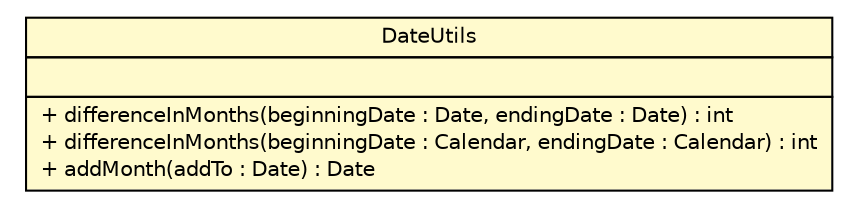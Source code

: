 #!/usr/local/bin/dot
#
# Class diagram 
# Generated by UMLGraph version R5_6-24-gf6e263 (http://www.umlgraph.org/)
#

digraph G {
	edge [fontname="Helvetica",fontsize=10,labelfontname="Helvetica",labelfontsize=10];
	node [fontname="Helvetica",fontsize=10,shape=plaintext];
	nodesep=0.25;
	ranksep=0.5;
	// nl.b3p.viewer.ibis.util.DateUtils
	c54 [label=<<table title="nl.b3p.viewer.ibis.util.DateUtils" border="0" cellborder="1" cellspacing="0" cellpadding="2" port="p" bgcolor="lemonChiffon" href="./DateUtils.html">
		<tr><td><table border="0" cellspacing="0" cellpadding="1">
<tr><td align="center" balign="center"> DateUtils </td></tr>
		</table></td></tr>
		<tr><td><table border="0" cellspacing="0" cellpadding="1">
<tr><td align="left" balign="left">  </td></tr>
		</table></td></tr>
		<tr><td><table border="0" cellspacing="0" cellpadding="1">
<tr><td align="left" balign="left"> + differenceInMonths(beginningDate : Date, endingDate : Date) : int </td></tr>
<tr><td align="left" balign="left"> + differenceInMonths(beginningDate : Calendar, endingDate : Calendar) : int </td></tr>
<tr><td align="left" balign="left"> + addMonth(addTo : Date) : Date </td></tr>
		</table></td></tr>
		</table>>, URL="./DateUtils.html", fontname="Helvetica", fontcolor="black", fontsize=10.0];
}

